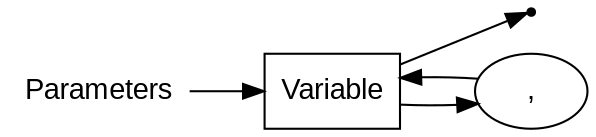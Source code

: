 digraph PARAMETERS {
  rankdir=LR;
  node [fontname="Arial"];
  start [label="Parameters" shape=plaintext];
  end [label="" shape=point];
  A [label="Variable" shape=box];
  B [label="," shape=oval];
  start -> A;
  A -> B;
  A -> end;
  B -> A;
}